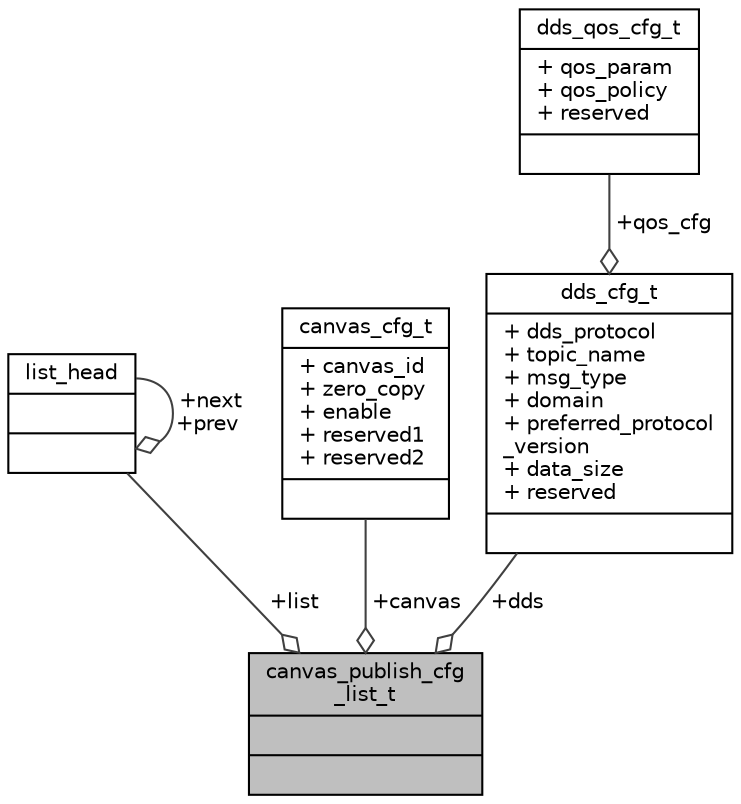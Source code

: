 digraph "canvas_publish_cfg_list_t"
{
 // INTERACTIVE_SVG=YES
 // LATEX_PDF_SIZE
  bgcolor="transparent";
  edge [fontname="Helvetica",fontsize="10",labelfontname="Helvetica",labelfontsize="10"];
  node [fontname="Helvetica",fontsize="10",shape=record];
  Node1 [label="{canvas_publish_cfg\l_list_t\n||}",height=0.2,width=0.4,color="black", fillcolor="grey75", style="filled", fontcolor="black",tooltip="Defines the canvas publish configuration node."];
  Node2 -> Node1 [color="grey25",fontsize="10",style="solid",label=" +list" ,arrowhead="odiamond",fontname="Helvetica"];
  Node2 [label="{list_head\n||}",height=0.2,width=0.4,color="black",URL="$d9/d93/structlist__head.html",tooltip=" "];
  Node2 -> Node2 [color="grey25",fontsize="10",style="solid",label=" +next\n+prev" ,arrowhead="odiamond",fontname="Helvetica"];
  Node3 -> Node1 [color="grey25",fontsize="10",style="solid",label=" +canvas" ,arrowhead="odiamond",fontname="Helvetica"];
  Node3 [label="{canvas_cfg_t\n|+ canvas_id\l+ zero_copy\l+ enable\l+ reserved1\l+ reserved2\l|}",height=0.2,width=0.4,color="black",URL="$d8/db3/structcanvas__cfg__t.html",tooltip="Defines the capture settings for canvas."];
  Node4 -> Node1 [color="grey25",fontsize="10",style="solid",label=" +dds" ,arrowhead="odiamond",fontname="Helvetica"];
  Node4 [label="{dds_cfg_t\n|+ dds_protocol\l+ topic_name\l+ msg_type\l+ domain\l+ preferred_protocol\l_version\l+ data_size\l+ reserved\l|}",height=0.2,width=0.4,color="black",URL="$d8/d3f/structdds__cfg__t.html",tooltip="Defines the DDS configurations."];
  Node5 -> Node4 [color="grey25",fontsize="10",style="solid",label=" +qos_cfg" ,arrowhead="odiamond",fontname="Helvetica"];
  Node5 [label="{dds_qos_cfg_t\n|+ qos_param\l+ qos_policy\l+ reserved\l|}",height=0.2,width=0.4,color="black",URL="$db/d5a/structdds__qos__cfg__t.html",tooltip="Defines the DDS QOS settings."];
}
